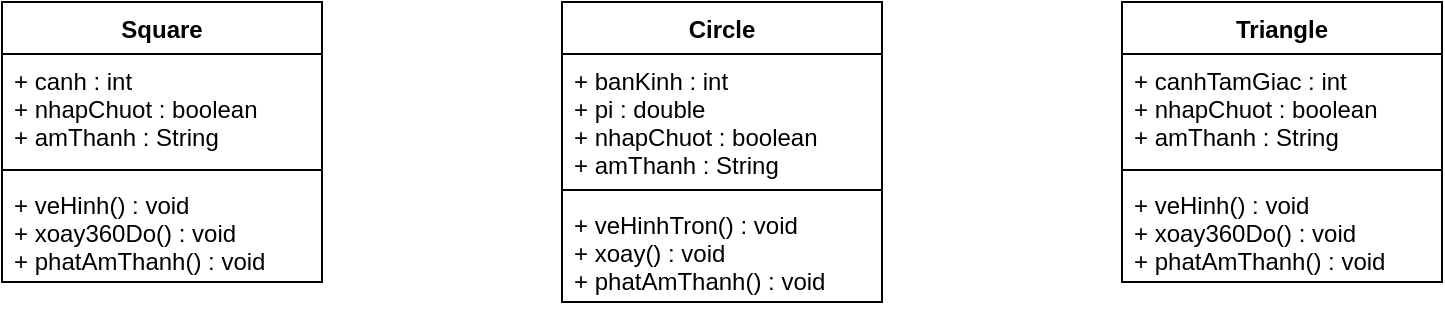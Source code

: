 <mxfile version="15.4.0" type="device"><diagram id="51R_EjNVfG_2Lrd-4kmi" name="Page-1"><mxGraphModel dx="852" dy="494" grid="1" gridSize="10" guides="1" tooltips="1" connect="1" arrows="1" fold="1" page="1" pageScale="1" pageWidth="827" pageHeight="1169" math="0" shadow="0"><root><mxCell id="0"/><mxCell id="1" parent="0"/><mxCell id="R2V8c4471v0341oKL3ER-1" value="Square" style="swimlane;fontStyle=1;align=center;verticalAlign=top;childLayout=stackLayout;horizontal=1;startSize=26;horizontalStack=0;resizeParent=1;resizeParentMax=0;resizeLast=0;collapsible=1;marginBottom=0;" vertex="1" parent="1"><mxGeometry x="40" y="80" width="160" height="140" as="geometry"/></mxCell><mxCell id="R2V8c4471v0341oKL3ER-2" value="+ canh : int&#10;+ nhapChuot : boolean&#10;+ amThanh : String" style="text;strokeColor=none;fillColor=none;align=left;verticalAlign=top;spacingLeft=4;spacingRight=4;overflow=hidden;rotatable=0;points=[[0,0.5],[1,0.5]];portConstraint=eastwest;" vertex="1" parent="R2V8c4471v0341oKL3ER-1"><mxGeometry y="26" width="160" height="54" as="geometry"/></mxCell><mxCell id="R2V8c4471v0341oKL3ER-3" value="" style="line;strokeWidth=1;fillColor=none;align=left;verticalAlign=middle;spacingTop=-1;spacingLeft=3;spacingRight=3;rotatable=0;labelPosition=right;points=[];portConstraint=eastwest;" vertex="1" parent="R2V8c4471v0341oKL3ER-1"><mxGeometry y="80" width="160" height="8" as="geometry"/></mxCell><mxCell id="R2V8c4471v0341oKL3ER-4" value="+ veHinh() : void&#10;+ xoay360Do() : void&#10;+ phatAmThanh() : void" style="text;strokeColor=none;fillColor=none;align=left;verticalAlign=top;spacingLeft=4;spacingRight=4;overflow=hidden;rotatable=0;points=[[0,0.5],[1,0.5]];portConstraint=eastwest;" vertex="1" parent="R2V8c4471v0341oKL3ER-1"><mxGeometry y="88" width="160" height="52" as="geometry"/></mxCell><mxCell id="R2V8c4471v0341oKL3ER-9" value="Circle" style="swimlane;fontStyle=1;align=center;verticalAlign=top;childLayout=stackLayout;horizontal=1;startSize=26;horizontalStack=0;resizeParent=1;resizeParentMax=0;resizeLast=0;collapsible=1;marginBottom=0;" vertex="1" parent="1"><mxGeometry x="320" y="80" width="160" height="150" as="geometry"/></mxCell><mxCell id="R2V8c4471v0341oKL3ER-10" value="+ banKinh : int&#10;+ pi : double&#10;+ nhapChuot : boolean&#10;+ amThanh : String" style="text;strokeColor=none;fillColor=none;align=left;verticalAlign=top;spacingLeft=4;spacingRight=4;overflow=hidden;rotatable=0;points=[[0,0.5],[1,0.5]];portConstraint=eastwest;" vertex="1" parent="R2V8c4471v0341oKL3ER-9"><mxGeometry y="26" width="160" height="64" as="geometry"/></mxCell><mxCell id="R2V8c4471v0341oKL3ER-11" value="" style="line;strokeWidth=1;fillColor=none;align=left;verticalAlign=middle;spacingTop=-1;spacingLeft=3;spacingRight=3;rotatable=0;labelPosition=right;points=[];portConstraint=eastwest;" vertex="1" parent="R2V8c4471v0341oKL3ER-9"><mxGeometry y="90" width="160" height="8" as="geometry"/></mxCell><mxCell id="R2V8c4471v0341oKL3ER-12" value="+ veHinhTron() : void&#10;+ xoay() : void&#10;+ phatAmThanh() : void" style="text;strokeColor=none;fillColor=none;align=left;verticalAlign=top;spacingLeft=4;spacingRight=4;overflow=hidden;rotatable=0;points=[[0,0.5],[1,0.5]];portConstraint=eastwest;" vertex="1" parent="R2V8c4471v0341oKL3ER-9"><mxGeometry y="98" width="160" height="52" as="geometry"/></mxCell><mxCell id="R2V8c4471v0341oKL3ER-13" value="Triangle" style="swimlane;fontStyle=1;align=center;verticalAlign=top;childLayout=stackLayout;horizontal=1;startSize=26;horizontalStack=0;resizeParent=1;resizeParentMax=0;resizeLast=0;collapsible=1;marginBottom=0;" vertex="1" parent="1"><mxGeometry x="600" y="80" width="160" height="140" as="geometry"/></mxCell><mxCell id="R2V8c4471v0341oKL3ER-14" value="+ canhTamGiac : int&#10;+ nhapChuot : boolean&#10;+ amThanh : String" style="text;strokeColor=none;fillColor=none;align=left;verticalAlign=top;spacingLeft=4;spacingRight=4;overflow=hidden;rotatable=0;points=[[0,0.5],[1,0.5]];portConstraint=eastwest;" vertex="1" parent="R2V8c4471v0341oKL3ER-13"><mxGeometry y="26" width="160" height="54" as="geometry"/></mxCell><mxCell id="R2V8c4471v0341oKL3ER-15" value="" style="line;strokeWidth=1;fillColor=none;align=left;verticalAlign=middle;spacingTop=-1;spacingLeft=3;spacingRight=3;rotatable=0;labelPosition=right;points=[];portConstraint=eastwest;" vertex="1" parent="R2V8c4471v0341oKL3ER-13"><mxGeometry y="80" width="160" height="8" as="geometry"/></mxCell><mxCell id="R2V8c4471v0341oKL3ER-16" value="+ veHinh() : void&#10;+ xoay360Do() : void&#10;+ phatAmThanh() : void" style="text;strokeColor=none;fillColor=none;align=left;verticalAlign=top;spacingLeft=4;spacingRight=4;overflow=hidden;rotatable=0;points=[[0,0.5],[1,0.5]];portConstraint=eastwest;" vertex="1" parent="R2V8c4471v0341oKL3ER-13"><mxGeometry y="88" width="160" height="52" as="geometry"/></mxCell></root></mxGraphModel></diagram></mxfile>